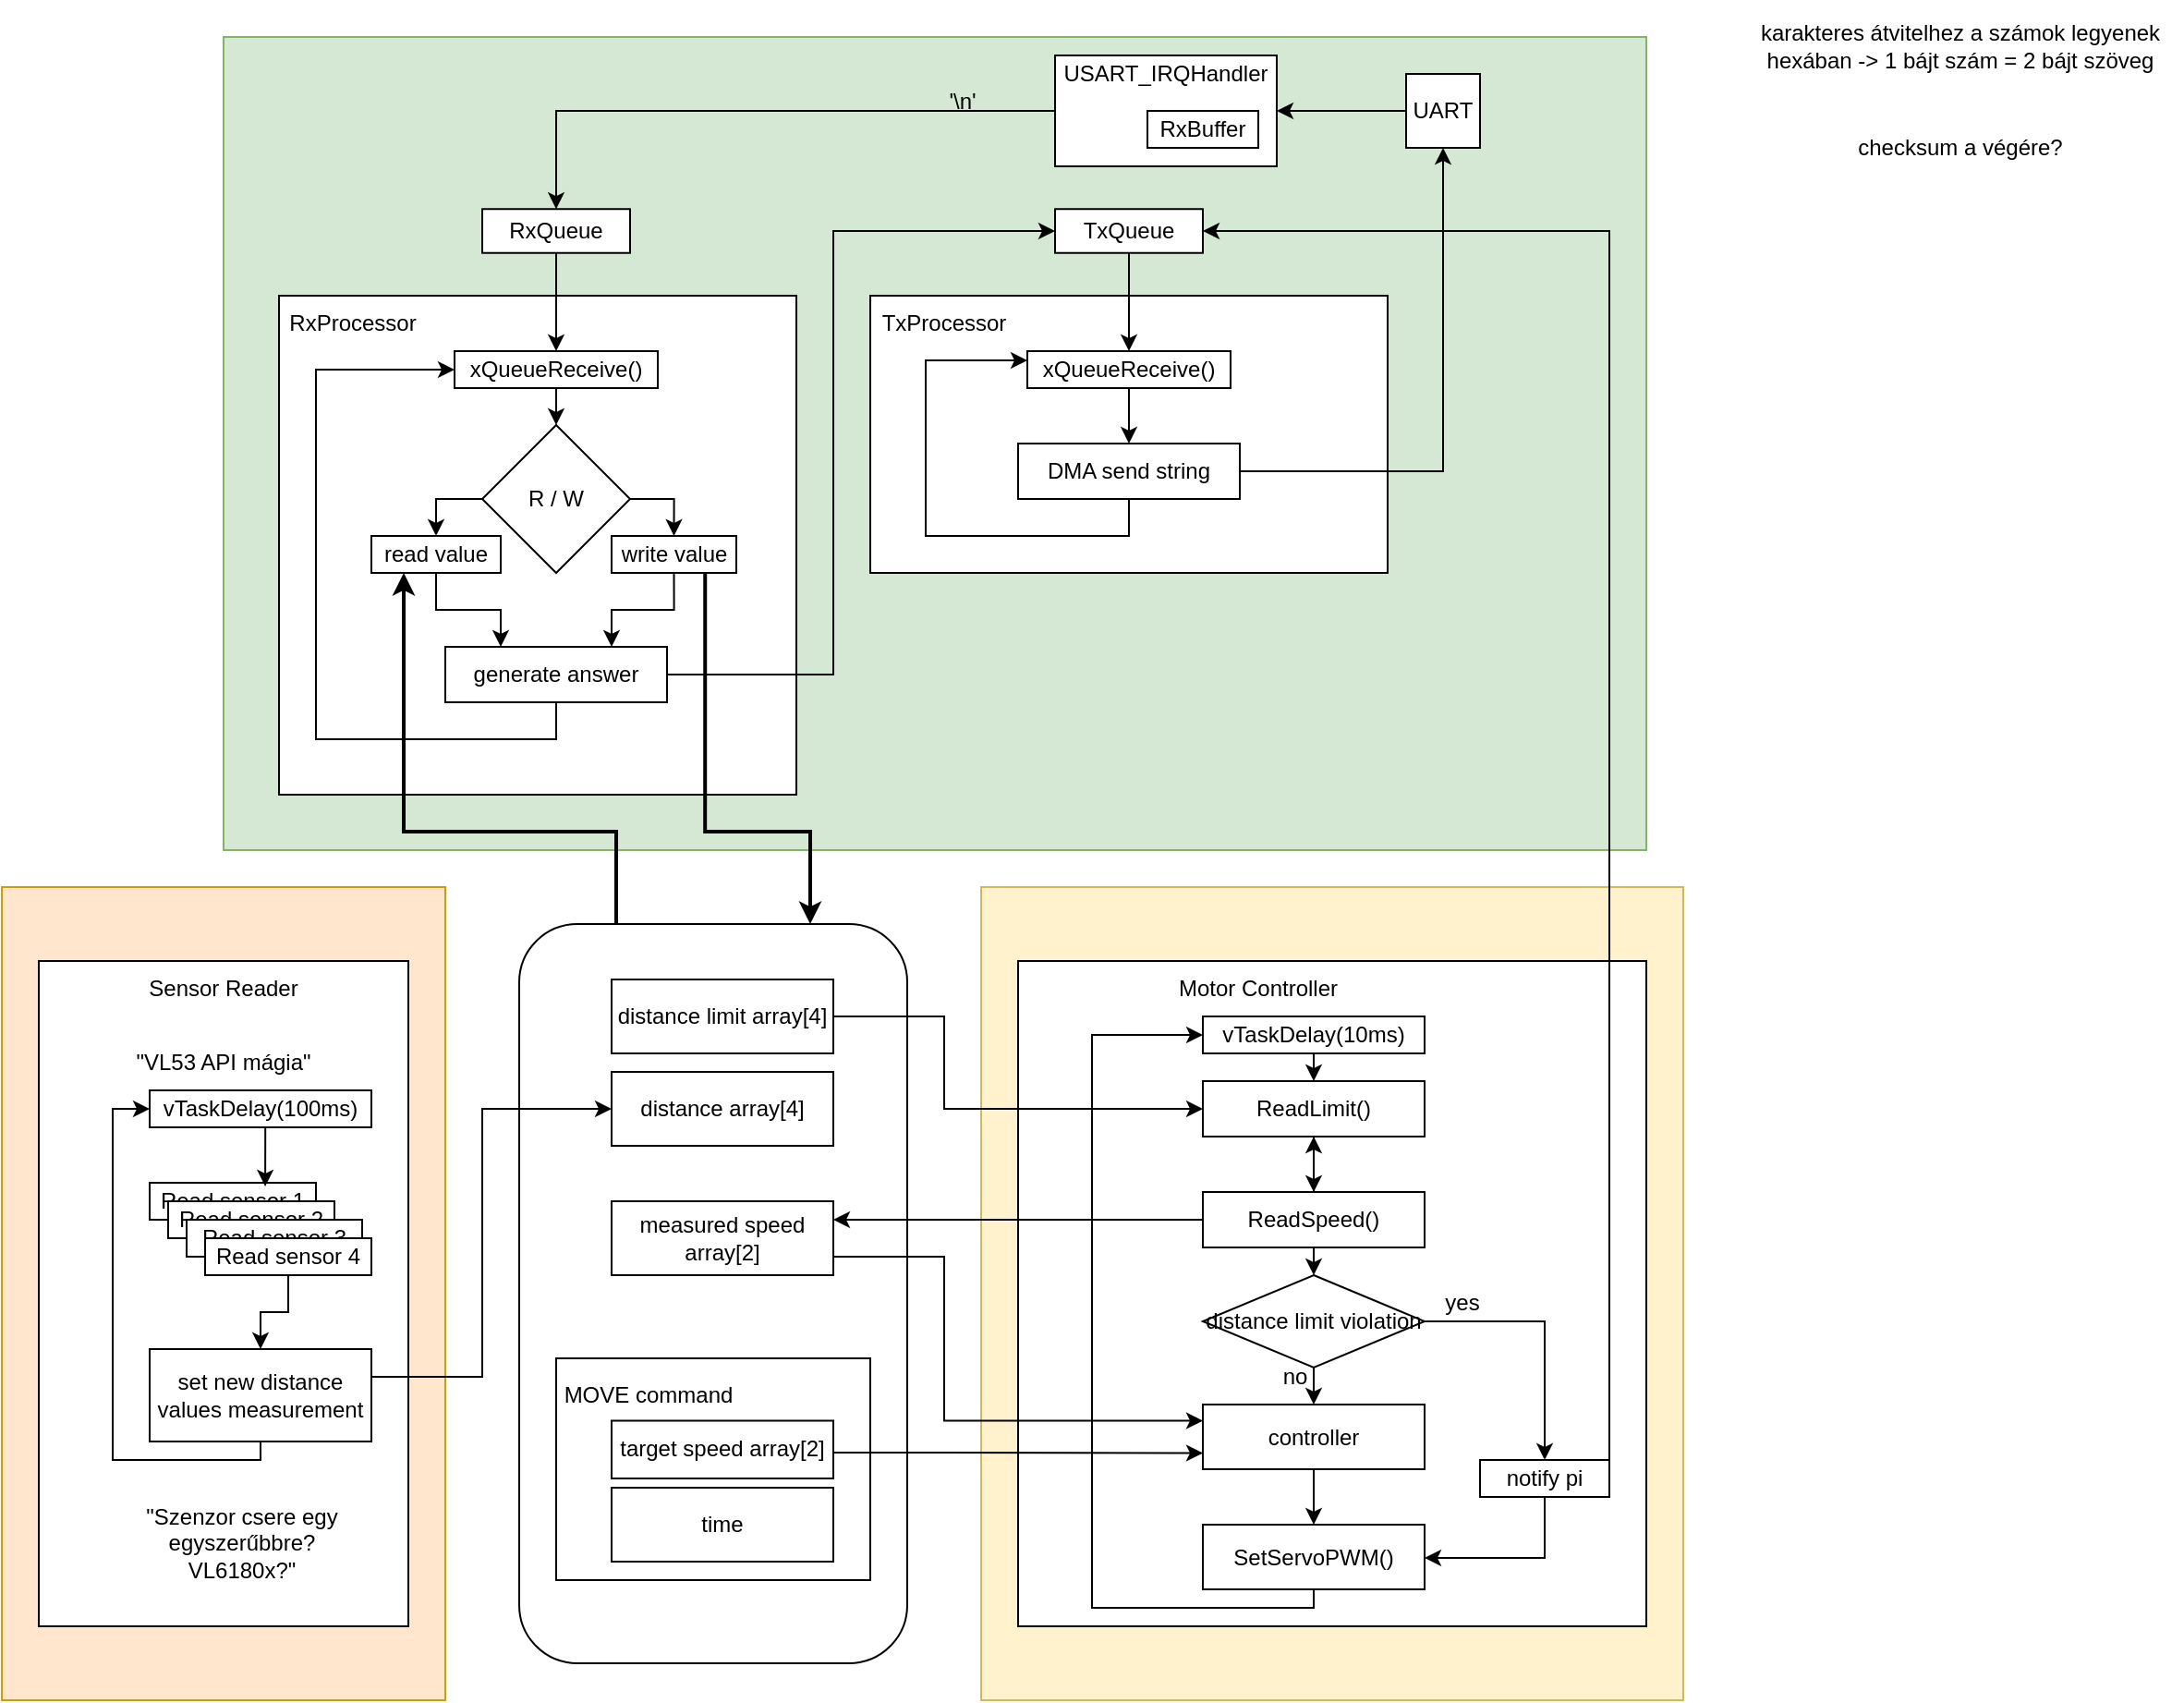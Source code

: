 <mxfile version="22.0.3" type="device">
  <diagram name="Page-1" id="1n13zg6C0ZVKtAoltWwU">
    <mxGraphModel dx="1430" dy="860" grid="1" gridSize="10" guides="1" tooltips="1" connect="1" arrows="1" fold="1" page="1" pageScale="1" pageWidth="850" pageHeight="1100" math="0" shadow="0">
      <root>
        <mxCell id="0" />
        <mxCell id="1" parent="0" />
        <mxCell id="lKQ-K-jLOuagN1vIVgvl-43" value="" style="rounded=0;whiteSpace=wrap;html=1;fillColor=#fff2cc;strokeColor=#d6b656;" parent="1" vertex="1">
          <mxGeometry x="830" y="560" width="380" height="440" as="geometry" />
        </mxCell>
        <mxCell id="jMCKYLKOf34k-Qqu3dMN-1" value="" style="rounded=0;whiteSpace=wrap;html=1;fillColor=#d5e8d4;strokeColor=#82b366;" parent="1" vertex="1">
          <mxGeometry x="420" y="100" width="770" height="440" as="geometry" />
        </mxCell>
        <mxCell id="osExwpDiNaJcnEhwoJK3-43" value="" style="rounded=0;whiteSpace=wrap;html=1;fillColor=#ffe6cc;strokeColor=#d79b00;" parent="1" vertex="1">
          <mxGeometry x="300" y="560" width="240" height="440" as="geometry" />
        </mxCell>
        <mxCell id="lKQ-K-jLOuagN1vIVgvl-52" style="edgeStyle=orthogonalEdgeStyle;rounded=0;orthogonalLoop=1;jettySize=auto;html=1;exitX=0;exitY=0.5;exitDx=0;exitDy=0;entryX=1;entryY=0.5;entryDx=0;entryDy=0;" parent="1" source="qCLlE8huGPxuzv83Q3RM-1" target="lKQ-K-jLOuagN1vIVgvl-51" edge="1">
          <mxGeometry relative="1" as="geometry" />
        </mxCell>
        <mxCell id="qCLlE8huGPxuzv83Q3RM-1" value="UART" style="rounded=0;whiteSpace=wrap;html=1;" parent="1" vertex="1">
          <mxGeometry x="1060" y="120" width="40" height="40" as="geometry" />
        </mxCell>
        <mxCell id="ML02YGGaZOUxn2QXKXOb-63" style="edgeStyle=orthogonalEdgeStyle;rounded=0;orthogonalLoop=1;jettySize=auto;html=1;exitX=0.5;exitY=1;exitDx=0;exitDy=0;entryX=0.5;entryY=0;entryDx=0;entryDy=0;" parent="1" edge="1">
          <mxGeometry relative="1" as="geometry">
            <mxPoint x="460" y="-100" as="targetPoint" />
          </mxGeometry>
        </mxCell>
        <mxCell id="ML02YGGaZOUxn2QXKXOb-17" value="" style="rounded=0;whiteSpace=wrap;html=1;" parent="1" vertex="1">
          <mxGeometry x="320" y="600" width="200" height="360" as="geometry" />
        </mxCell>
        <mxCell id="ML02YGGaZOUxn2QXKXOb-18" value="Sensor Reader" style="text;html=1;strokeColor=none;fillColor=none;align=center;verticalAlign=middle;whiteSpace=wrap;rounded=0;" parent="1" vertex="1">
          <mxGeometry x="370" y="600" width="100" height="30" as="geometry" />
        </mxCell>
        <mxCell id="ML02YGGaZOUxn2QXKXOb-19" value="" style="rounded=0;whiteSpace=wrap;html=1;" parent="1" vertex="1">
          <mxGeometry x="850" y="600" width="340" height="360" as="geometry" />
        </mxCell>
        <mxCell id="ML02YGGaZOUxn2QXKXOb-20" value="Motor Controller" style="text;html=1;strokeColor=none;fillColor=none;align=center;verticalAlign=middle;whiteSpace=wrap;rounded=0;" parent="1" vertex="1">
          <mxGeometry x="930" y="600" width="100" height="30" as="geometry" />
        </mxCell>
        <mxCell id="ML02YGGaZOUxn2QXKXOb-21" value="&quot;VL53 API mágia&quot;" style="text;html=1;strokeColor=none;fillColor=none;align=center;verticalAlign=middle;whiteSpace=wrap;rounded=0;" parent="1" vertex="1">
          <mxGeometry x="370" y="640" width="100" height="30" as="geometry" />
        </mxCell>
        <mxCell id="ML02YGGaZOUxn2QXKXOb-22" value="vTaskDelay(100ms)" style="rounded=0;whiteSpace=wrap;html=1;" parent="1" vertex="1">
          <mxGeometry x="380" y="670" width="120" height="20" as="geometry" />
        </mxCell>
        <mxCell id="ML02YGGaZOUxn2QXKXOb-23" value="Read sensor 1" style="rounded=0;whiteSpace=wrap;html=1;" parent="1" vertex="1">
          <mxGeometry x="380" y="720" width="90" height="20" as="geometry" />
        </mxCell>
        <mxCell id="ML02YGGaZOUxn2QXKXOb-24" value="Read sensor 2" style="rounded=0;whiteSpace=wrap;html=1;" parent="1" vertex="1">
          <mxGeometry x="390" y="730" width="90" height="20" as="geometry" />
        </mxCell>
        <mxCell id="ML02YGGaZOUxn2QXKXOb-25" value="Read sensor 3" style="rounded=0;whiteSpace=wrap;html=1;" parent="1" vertex="1">
          <mxGeometry x="400" y="740" width="95" height="20" as="geometry" />
        </mxCell>
        <mxCell id="ML02YGGaZOUxn2QXKXOb-33" style="edgeStyle=orthogonalEdgeStyle;rounded=0;orthogonalLoop=1;jettySize=auto;html=1;exitX=0.5;exitY=1;exitDx=0;exitDy=0;entryX=0.5;entryY=0;entryDx=0;entryDy=0;" parent="1" source="ML02YGGaZOUxn2QXKXOb-26" target="ML02YGGaZOUxn2QXKXOb-32" edge="1">
          <mxGeometry relative="1" as="geometry" />
        </mxCell>
        <mxCell id="ML02YGGaZOUxn2QXKXOb-26" value="Read sensor 4" style="rounded=0;whiteSpace=wrap;html=1;" parent="1" vertex="1">
          <mxGeometry x="410" y="750" width="90" height="20" as="geometry" />
        </mxCell>
        <mxCell id="ML02YGGaZOUxn2QXKXOb-27" style="edgeStyle=orthogonalEdgeStyle;rounded=0;orthogonalLoop=1;jettySize=auto;html=1;exitX=0.5;exitY=1;exitDx=0;exitDy=0;entryX=0.695;entryY=0.098;entryDx=0;entryDy=0;entryPerimeter=0;" parent="1" source="ML02YGGaZOUxn2QXKXOb-22" target="ML02YGGaZOUxn2QXKXOb-23" edge="1">
          <mxGeometry relative="1" as="geometry" />
        </mxCell>
        <mxCell id="ML02YGGaZOUxn2QXKXOb-30" value="" style="rounded=1;whiteSpace=wrap;html=1;" parent="1" vertex="1">
          <mxGeometry x="580" y="580" width="210" height="400" as="geometry" />
        </mxCell>
        <mxCell id="ML02YGGaZOUxn2QXKXOb-34" style="edgeStyle=orthogonalEdgeStyle;rounded=0;orthogonalLoop=1;jettySize=auto;html=1;entryX=0;entryY=0.5;entryDx=0;entryDy=0;" parent="1" source="ML02YGGaZOUxn2QXKXOb-32" target="ML02YGGaZOUxn2QXKXOb-22" edge="1">
          <mxGeometry relative="1" as="geometry">
            <Array as="points">
              <mxPoint x="440" y="870" />
              <mxPoint x="360" y="870" />
              <mxPoint x="360" y="680" />
            </Array>
          </mxGeometry>
        </mxCell>
        <mxCell id="ML02YGGaZOUxn2QXKXOb-36" style="edgeStyle=orthogonalEdgeStyle;rounded=0;orthogonalLoop=1;jettySize=auto;html=1;entryX=0;entryY=0.5;entryDx=0;entryDy=0;" parent="1" source="ML02YGGaZOUxn2QXKXOb-32" target="ML02YGGaZOUxn2QXKXOb-35" edge="1">
          <mxGeometry relative="1" as="geometry">
            <Array as="points">
              <mxPoint x="560" y="825" />
              <mxPoint x="560" y="680" />
            </Array>
          </mxGeometry>
        </mxCell>
        <mxCell id="ML02YGGaZOUxn2QXKXOb-32" value="set new distance values measurement" style="rounded=0;whiteSpace=wrap;html=1;" parent="1" vertex="1">
          <mxGeometry x="380" y="810" width="120" height="50" as="geometry" />
        </mxCell>
        <mxCell id="ML02YGGaZOUxn2QXKXOb-35" value="distance array[4]" style="rounded=0;whiteSpace=wrap;html=1;" parent="1" vertex="1">
          <mxGeometry x="630" y="660" width="120" height="40" as="geometry" />
        </mxCell>
        <mxCell id="lKQ-K-jLOuagN1vIVgvl-41" style="edgeStyle=orthogonalEdgeStyle;rounded=0;orthogonalLoop=1;jettySize=auto;html=1;exitX=1;exitY=0.75;exitDx=0;exitDy=0;entryX=0;entryY=0.25;entryDx=0;entryDy=0;" parent="1" source="ML02YGGaZOUxn2QXKXOb-41" target="ML02YGGaZOUxn2QXKXOb-45" edge="1">
          <mxGeometry relative="1" as="geometry">
            <Array as="points">
              <mxPoint x="810" y="760" />
              <mxPoint x="810" y="849" />
            </Array>
          </mxGeometry>
        </mxCell>
        <mxCell id="ML02YGGaZOUxn2QXKXOb-41" value="measured speed array[2]" style="rounded=0;whiteSpace=wrap;html=1;" parent="1" vertex="1">
          <mxGeometry x="630" y="730" width="120" height="40" as="geometry" />
        </mxCell>
        <mxCell id="osExwpDiNaJcnEhwoJK3-14" style="edgeStyle=orthogonalEdgeStyle;rounded=0;orthogonalLoop=1;jettySize=auto;html=1;exitX=0.5;exitY=1;exitDx=0;exitDy=0;entryX=0.5;entryY=0;entryDx=0;entryDy=0;" parent="1" source="ML02YGGaZOUxn2QXKXOb-42" target="ML02YGGaZOUxn2QXKXOb-49" edge="1">
          <mxGeometry relative="1" as="geometry" />
        </mxCell>
        <mxCell id="ML02YGGaZOUxn2QXKXOb-42" value="vTaskDelay(10ms)" style="rounded=0;whiteSpace=wrap;html=1;" parent="1" vertex="1">
          <mxGeometry x="950" y="630" width="120" height="20" as="geometry" />
        </mxCell>
        <mxCell id="ML02YGGaZOUxn2QXKXOb-44" value="&quot;Szenzor csere egy egyszerűbbre?&lt;br&gt;VL6180x?&quot;" style="text;html=1;strokeColor=none;fillColor=none;align=center;verticalAlign=middle;whiteSpace=wrap;rounded=0;" parent="1" vertex="1">
          <mxGeometry x="370" y="890" width="120" height="50" as="geometry" />
        </mxCell>
        <mxCell id="ML02YGGaZOUxn2QXKXOb-58" style="edgeStyle=orthogonalEdgeStyle;rounded=0;orthogonalLoop=1;jettySize=auto;html=1;entryX=0.5;entryY=0;entryDx=0;entryDy=0;" parent="1" source="ML02YGGaZOUxn2QXKXOb-45" target="ML02YGGaZOUxn2QXKXOb-57" edge="1">
          <mxGeometry relative="1" as="geometry" />
        </mxCell>
        <mxCell id="ML02YGGaZOUxn2QXKXOb-45" value="controller" style="rounded=0;whiteSpace=wrap;html=1;" parent="1" vertex="1">
          <mxGeometry x="950" y="840" width="120" height="35" as="geometry" />
        </mxCell>
        <mxCell id="osExwpDiNaJcnEhwoJK3-32" style="edgeStyle=orthogonalEdgeStyle;rounded=0;orthogonalLoop=1;jettySize=auto;html=1;exitX=0.5;exitY=1;exitDx=0;exitDy=0;entryX=0.5;entryY=0;entryDx=0;entryDy=0;" parent="1" source="ML02YGGaZOUxn2QXKXOb-49" target="osExwpDiNaJcnEhwoJK3-11" edge="1">
          <mxGeometry relative="1" as="geometry" />
        </mxCell>
        <mxCell id="ML02YGGaZOUxn2QXKXOb-49" value="ReadLimit()" style="rounded=0;whiteSpace=wrap;html=1;" parent="1" vertex="1">
          <mxGeometry x="950" y="665" width="120" height="30" as="geometry" />
        </mxCell>
        <mxCell id="lKQ-K-jLOuagN1vIVgvl-58" style="edgeStyle=orthogonalEdgeStyle;rounded=0;orthogonalLoop=1;jettySize=auto;html=1;exitX=0.5;exitY=1;exitDx=0;exitDy=0;entryX=0;entryY=0.5;entryDx=0;entryDy=0;" parent="1" source="ML02YGGaZOUxn2QXKXOb-57" target="ML02YGGaZOUxn2QXKXOb-42" edge="1">
          <mxGeometry relative="1" as="geometry">
            <Array as="points">
              <mxPoint x="1010" y="950" />
              <mxPoint x="890" y="950" />
              <mxPoint x="890" y="640" />
            </Array>
          </mxGeometry>
        </mxCell>
        <mxCell id="ML02YGGaZOUxn2QXKXOb-57" value="SetServoPWM()" style="rounded=0;whiteSpace=wrap;html=1;" parent="1" vertex="1">
          <mxGeometry x="950" y="905" width="120" height="35" as="geometry" />
        </mxCell>
        <mxCell id="ML02YGGaZOUxn2QXKXOb-60" style="edgeStyle=orthogonalEdgeStyle;rounded=0;orthogonalLoop=1;jettySize=auto;html=1;exitX=0.5;exitY=1;exitDx=0;exitDy=0;" parent="1" edge="1">
          <mxGeometry relative="1" as="geometry">
            <mxPoint x="810" y="240" as="sourcePoint" />
            <mxPoint x="810" y="240" as="targetPoint" />
          </mxGeometry>
        </mxCell>
        <mxCell id="osExwpDiNaJcnEhwoJK3-5" value="" style="rounded=0;whiteSpace=wrap;html=1;" parent="1" vertex="1">
          <mxGeometry x="600" y="815" width="170" height="120" as="geometry" />
        </mxCell>
        <mxCell id="osExwpDiNaJcnEhwoJK3-30" style="edgeStyle=orthogonalEdgeStyle;rounded=0;orthogonalLoop=1;jettySize=auto;html=1;exitX=1;exitY=0.5;exitDx=0;exitDy=0;entryX=0;entryY=0.75;entryDx=0;entryDy=0;" parent="1" source="ML02YGGaZOUxn2QXKXOb-46" target="ML02YGGaZOUxn2QXKXOb-45" edge="1">
          <mxGeometry relative="1" as="geometry">
            <Array as="points">
              <mxPoint x="750" y="866" />
              <mxPoint x="810" y="866" />
            </Array>
          </mxGeometry>
        </mxCell>
        <mxCell id="ML02YGGaZOUxn2QXKXOb-46" value="target speed array[2]" style="rounded=0;whiteSpace=wrap;html=1;" parent="1" vertex="1">
          <mxGeometry x="630" y="848.75" width="120" height="31.25" as="geometry" />
        </mxCell>
        <mxCell id="osExwpDiNaJcnEhwoJK3-6" value="MOVE command" style="text;html=1;strokeColor=none;fillColor=none;align=center;verticalAlign=middle;whiteSpace=wrap;rounded=0;" parent="1" vertex="1">
          <mxGeometry x="600" y="825" width="100" height="20" as="geometry" />
        </mxCell>
        <mxCell id="osExwpDiNaJcnEhwoJK3-7" value="time" style="rounded=0;whiteSpace=wrap;html=1;" parent="1" vertex="1">
          <mxGeometry x="630" y="885" width="120" height="40" as="geometry" />
        </mxCell>
        <mxCell id="osExwpDiNaJcnEhwoJK3-29" style="edgeStyle=orthogonalEdgeStyle;rounded=0;orthogonalLoop=1;jettySize=auto;html=1;entryX=1;entryY=0.25;entryDx=0;entryDy=0;" parent="1" source="osExwpDiNaJcnEhwoJK3-11" target="ML02YGGaZOUxn2QXKXOb-41" edge="1">
          <mxGeometry relative="1" as="geometry">
            <Array as="points">
              <mxPoint x="780" y="740" />
              <mxPoint x="780" y="740" />
            </Array>
          </mxGeometry>
        </mxCell>
        <mxCell id="osExwpDiNaJcnEhwoJK3-33" style="edgeStyle=orthogonalEdgeStyle;rounded=0;orthogonalLoop=1;jettySize=auto;html=1;exitX=0.5;exitY=1;exitDx=0;exitDy=0;entryX=0.5;entryY=0;entryDx=0;entryDy=0;" parent="1" source="osExwpDiNaJcnEhwoJK3-11" target="osExwpDiNaJcnEhwoJK3-16" edge="1">
          <mxGeometry relative="1" as="geometry" />
        </mxCell>
        <mxCell id="osExwpDiNaJcnEhwoJK3-44" value="" style="edgeStyle=orthogonalEdgeStyle;rounded=0;orthogonalLoop=1;jettySize=auto;html=1;" parent="1" source="osExwpDiNaJcnEhwoJK3-11" target="ML02YGGaZOUxn2QXKXOb-49" edge="1">
          <mxGeometry relative="1" as="geometry" />
        </mxCell>
        <mxCell id="osExwpDiNaJcnEhwoJK3-11" value="ReadSpeed()" style="rounded=0;whiteSpace=wrap;html=1;" parent="1" vertex="1">
          <mxGeometry x="950" y="725" width="120" height="30" as="geometry" />
        </mxCell>
        <mxCell id="osExwpDiNaJcnEhwoJK3-15" style="edgeStyle=orthogonalEdgeStyle;rounded=0;orthogonalLoop=1;jettySize=auto;html=1;exitX=1;exitY=0.5;exitDx=0;exitDy=0;entryX=0;entryY=0.5;entryDx=0;entryDy=0;" parent="1" source="osExwpDiNaJcnEhwoJK3-12" target="ML02YGGaZOUxn2QXKXOb-49" edge="1">
          <mxGeometry relative="1" as="geometry">
            <Array as="points">
              <mxPoint x="810" y="630" />
              <mxPoint x="810" y="680" />
            </Array>
          </mxGeometry>
        </mxCell>
        <mxCell id="osExwpDiNaJcnEhwoJK3-12" value="distance limit array[4]" style="rounded=0;whiteSpace=wrap;html=1;" parent="1" vertex="1">
          <mxGeometry x="630" y="610" width="120" height="40" as="geometry" />
        </mxCell>
        <mxCell id="osExwpDiNaJcnEhwoJK3-38" style="edgeStyle=orthogonalEdgeStyle;rounded=0;orthogonalLoop=1;jettySize=auto;html=1;exitX=1;exitY=0.5;exitDx=0;exitDy=0;entryX=0.5;entryY=0;entryDx=0;entryDy=0;" parent="1" source="osExwpDiNaJcnEhwoJK3-16" target="osExwpDiNaJcnEhwoJK3-17" edge="1">
          <mxGeometry relative="1" as="geometry" />
        </mxCell>
        <mxCell id="osExwpDiNaJcnEhwoJK3-40" style="edgeStyle=orthogonalEdgeStyle;rounded=0;orthogonalLoop=1;jettySize=auto;html=1;exitX=0.5;exitY=1;exitDx=0;exitDy=0;entryX=0.5;entryY=0;entryDx=0;entryDy=0;" parent="1" source="osExwpDiNaJcnEhwoJK3-16" target="ML02YGGaZOUxn2QXKXOb-45" edge="1">
          <mxGeometry relative="1" as="geometry" />
        </mxCell>
        <mxCell id="osExwpDiNaJcnEhwoJK3-16" value="distance limit violation" style="rhombus;whiteSpace=wrap;html=1;" parent="1" vertex="1">
          <mxGeometry x="950" y="770" width="120" height="50" as="geometry" />
        </mxCell>
        <mxCell id="osExwpDiNaJcnEhwoJK3-39" style="edgeStyle=orthogonalEdgeStyle;rounded=0;orthogonalLoop=1;jettySize=auto;html=1;entryX=1;entryY=0.5;entryDx=0;entryDy=0;" parent="1" source="osExwpDiNaJcnEhwoJK3-17" target="ML02YGGaZOUxn2QXKXOb-57" edge="1">
          <mxGeometry relative="1" as="geometry">
            <Array as="points">
              <mxPoint x="1135" y="923" />
              <mxPoint x="1070" y="923" />
            </Array>
          </mxGeometry>
        </mxCell>
        <mxCell id="lKQ-K-jLOuagN1vIVgvl-42" style="edgeStyle=orthogonalEdgeStyle;rounded=0;orthogonalLoop=1;jettySize=auto;html=1;exitX=1;exitY=0.5;exitDx=0;exitDy=0;entryX=1;entryY=0.5;entryDx=0;entryDy=0;" parent="1" source="osExwpDiNaJcnEhwoJK3-17" target="lKQ-K-jLOuagN1vIVgvl-1" edge="1">
          <mxGeometry relative="1" as="geometry">
            <Array as="points">
              <mxPoint x="1170" y="880" />
              <mxPoint x="1170" y="205" />
            </Array>
          </mxGeometry>
        </mxCell>
        <mxCell id="osExwpDiNaJcnEhwoJK3-17" value="notify pi" style="rounded=0;whiteSpace=wrap;html=1;" parent="1" vertex="1">
          <mxGeometry x="1100" y="870" width="70" height="20" as="geometry" />
        </mxCell>
        <mxCell id="osExwpDiNaJcnEhwoJK3-19" value="yes" style="text;html=1;strokeColor=none;fillColor=none;align=center;verticalAlign=middle;whiteSpace=wrap;rounded=0;" parent="1" vertex="1">
          <mxGeometry x="1067.5" y="780" width="45" height="10" as="geometry" />
        </mxCell>
        <mxCell id="osExwpDiNaJcnEhwoJK3-25" value="no" style="text;html=1;strokeColor=none;fillColor=none;align=center;verticalAlign=middle;whiteSpace=wrap;rounded=0;" parent="1" vertex="1">
          <mxGeometry x="980" y="815" width="40" height="20" as="geometry" />
        </mxCell>
        <mxCell id="lKQ-K-jLOuagN1vIVgvl-1" value="TxQueue" style="rounded=0;whiteSpace=wrap;html=1;" parent="1" vertex="1">
          <mxGeometry x="870" y="193.12" width="80" height="23.75" as="geometry" />
        </mxCell>
        <mxCell id="lKQ-K-jLOuagN1vIVgvl-2" value="RxQueue" style="rounded=0;whiteSpace=wrap;html=1;" parent="1" vertex="1">
          <mxGeometry x="560" y="193.12" width="80" height="23.75" as="geometry" />
        </mxCell>
        <mxCell id="lKQ-K-jLOuagN1vIVgvl-8" value="" style="rounded=0;whiteSpace=wrap;html=1;" parent="1" vertex="1">
          <mxGeometry x="450" y="240" width="280" height="270" as="geometry" />
        </mxCell>
        <mxCell id="lKQ-K-jLOuagN1vIVgvl-10" value="RxProcessor" style="text;html=1;strokeColor=none;fillColor=none;align=center;verticalAlign=middle;whiteSpace=wrap;rounded=0;" parent="1" vertex="1">
          <mxGeometry x="450" y="240" width="80" height="30" as="geometry" />
        </mxCell>
        <mxCell id="lKQ-K-jLOuagN1vIVgvl-11" value="" style="rounded=0;whiteSpace=wrap;html=1;" parent="1" vertex="1">
          <mxGeometry x="770" y="240" width="280" height="150" as="geometry" />
        </mxCell>
        <mxCell id="lKQ-K-jLOuagN1vIVgvl-12" value="TxProcessor" style="text;html=1;strokeColor=none;fillColor=none;align=center;verticalAlign=middle;whiteSpace=wrap;rounded=0;" parent="1" vertex="1">
          <mxGeometry x="770" y="240" width="80" height="30" as="geometry" />
        </mxCell>
        <mxCell id="lKQ-K-jLOuagN1vIVgvl-19" style="edgeStyle=orthogonalEdgeStyle;rounded=0;orthogonalLoop=1;jettySize=auto;html=1;exitX=0.5;exitY=1;exitDx=0;exitDy=0;entryX=0.5;entryY=0;entryDx=0;entryDy=0;" parent="1" source="lKQ-K-jLOuagN1vIVgvl-14" target="lKQ-K-jLOuagN1vIVgvl-22" edge="1">
          <mxGeometry relative="1" as="geometry">
            <mxPoint x="600" y="320" as="targetPoint" />
          </mxGeometry>
        </mxCell>
        <mxCell id="lKQ-K-jLOuagN1vIVgvl-14" value="xQueueReceive()" style="rounded=0;whiteSpace=wrap;html=1;" parent="1" vertex="1">
          <mxGeometry x="545" y="270" width="110" height="20" as="geometry" />
        </mxCell>
        <mxCell id="lKQ-K-jLOuagN1vIVgvl-39" style="edgeStyle=orthogonalEdgeStyle;rounded=0;orthogonalLoop=1;jettySize=auto;html=1;exitX=0.5;exitY=1;exitDx=0;exitDy=0;entryX=0.5;entryY=0;entryDx=0;entryDy=0;" parent="1" source="lKQ-K-jLOuagN1vIVgvl-16" target="lKQ-K-jLOuagN1vIVgvl-38" edge="1">
          <mxGeometry relative="1" as="geometry" />
        </mxCell>
        <mxCell id="lKQ-K-jLOuagN1vIVgvl-16" value="xQueueReceive()" style="rounded=0;whiteSpace=wrap;html=1;" parent="1" vertex="1">
          <mxGeometry x="855" y="270" width="110" height="20" as="geometry" />
        </mxCell>
        <mxCell id="lKQ-K-jLOuagN1vIVgvl-17" style="edgeStyle=orthogonalEdgeStyle;rounded=0;orthogonalLoop=1;jettySize=auto;html=1;exitX=0.5;exitY=1;exitDx=0;exitDy=0;entryX=0.5;entryY=0;entryDx=0;entryDy=0;" parent="1" source="lKQ-K-jLOuagN1vIVgvl-1" target="lKQ-K-jLOuagN1vIVgvl-16" edge="1">
          <mxGeometry relative="1" as="geometry" />
        </mxCell>
        <mxCell id="lKQ-K-jLOuagN1vIVgvl-15" style="edgeStyle=orthogonalEdgeStyle;rounded=0;orthogonalLoop=1;jettySize=auto;html=1;exitX=0.5;exitY=1;exitDx=0;exitDy=0;entryX=0.5;entryY=0;entryDx=0;entryDy=0;" parent="1" source="lKQ-K-jLOuagN1vIVgvl-2" target="lKQ-K-jLOuagN1vIVgvl-14" edge="1">
          <mxGeometry relative="1" as="geometry" />
        </mxCell>
        <mxCell id="lKQ-K-jLOuagN1vIVgvl-32" style="edgeStyle=orthogonalEdgeStyle;rounded=0;orthogonalLoop=1;jettySize=auto;html=1;exitX=0.5;exitY=1;exitDx=0;exitDy=0;entryX=0.25;entryY=0;entryDx=0;entryDy=0;" parent="1" source="lKQ-K-jLOuagN1vIVgvl-21" target="lKQ-K-jLOuagN1vIVgvl-31" edge="1">
          <mxGeometry relative="1" as="geometry" />
        </mxCell>
        <mxCell id="lKQ-K-jLOuagN1vIVgvl-36" style="edgeStyle=orthogonalEdgeStyle;rounded=0;orthogonalLoop=1;jettySize=auto;html=1;exitX=0.25;exitY=1;exitDx=0;exitDy=0;entryX=0.25;entryY=0;entryDx=0;entryDy=0;strokeWidth=2;startArrow=classic;startFill=1;endArrow=none;endFill=0;" parent="1" source="lKQ-K-jLOuagN1vIVgvl-21" target="ML02YGGaZOUxn2QXKXOb-30" edge="1">
          <mxGeometry relative="1" as="geometry">
            <Array as="points">
              <mxPoint x="518" y="530" />
              <mxPoint x="633" y="530" />
            </Array>
          </mxGeometry>
        </mxCell>
        <mxCell id="lKQ-K-jLOuagN1vIVgvl-21" value="read value" style="rounded=0;whiteSpace=wrap;html=1;" parent="1" vertex="1">
          <mxGeometry x="500" y="370" width="70" height="20" as="geometry" />
        </mxCell>
        <mxCell id="lKQ-K-jLOuagN1vIVgvl-25" style="edgeStyle=orthogonalEdgeStyle;rounded=0;orthogonalLoop=1;jettySize=auto;html=1;exitX=0;exitY=0.5;exitDx=0;exitDy=0;entryX=0.5;entryY=0;entryDx=0;entryDy=0;" parent="1" source="lKQ-K-jLOuagN1vIVgvl-22" target="lKQ-K-jLOuagN1vIVgvl-21" edge="1">
          <mxGeometry relative="1" as="geometry" />
        </mxCell>
        <mxCell id="lKQ-K-jLOuagN1vIVgvl-27" style="edgeStyle=orthogonalEdgeStyle;rounded=0;orthogonalLoop=1;jettySize=auto;html=1;exitX=1;exitY=0.5;exitDx=0;exitDy=0;entryX=0.5;entryY=0;entryDx=0;entryDy=0;" parent="1" source="lKQ-K-jLOuagN1vIVgvl-22" target="lKQ-K-jLOuagN1vIVgvl-23" edge="1">
          <mxGeometry relative="1" as="geometry" />
        </mxCell>
        <mxCell id="lKQ-K-jLOuagN1vIVgvl-22" value="R / W" style="rhombus;whiteSpace=wrap;html=1;" parent="1" vertex="1">
          <mxGeometry x="560" y="310" width="80" height="80" as="geometry" />
        </mxCell>
        <mxCell id="lKQ-K-jLOuagN1vIVgvl-33" style="edgeStyle=orthogonalEdgeStyle;rounded=0;orthogonalLoop=1;jettySize=auto;html=1;exitX=0.5;exitY=1;exitDx=0;exitDy=0;entryX=0.75;entryY=0;entryDx=0;entryDy=0;" parent="1" source="lKQ-K-jLOuagN1vIVgvl-23" target="lKQ-K-jLOuagN1vIVgvl-31" edge="1">
          <mxGeometry relative="1" as="geometry" />
        </mxCell>
        <mxCell id="VFQDM3M6O5aq4uQrNtk0-1" style="edgeStyle=orthogonalEdgeStyle;rounded=0;orthogonalLoop=1;jettySize=auto;html=1;exitX=0.75;exitY=1;exitDx=0;exitDy=0;entryX=0.75;entryY=0;entryDx=0;entryDy=0;strokeWidth=2;" parent="1" source="lKQ-K-jLOuagN1vIVgvl-23" target="ML02YGGaZOUxn2QXKXOb-30" edge="1">
          <mxGeometry relative="1" as="geometry">
            <Array as="points">
              <mxPoint x="681" y="530" />
              <mxPoint x="738" y="530" />
            </Array>
          </mxGeometry>
        </mxCell>
        <mxCell id="lKQ-K-jLOuagN1vIVgvl-23" value="write value" style="rounded=0;whiteSpace=wrap;html=1;" parent="1" vertex="1">
          <mxGeometry x="630" y="370" width="67.5" height="20" as="geometry" />
        </mxCell>
        <mxCell id="lKQ-K-jLOuagN1vIVgvl-34" style="edgeStyle=orthogonalEdgeStyle;rounded=0;orthogonalLoop=1;jettySize=auto;html=1;exitX=0.5;exitY=1;exitDx=0;exitDy=0;entryX=0;entryY=0.5;entryDx=0;entryDy=0;" parent="1" source="lKQ-K-jLOuagN1vIVgvl-31" target="lKQ-K-jLOuagN1vIVgvl-14" edge="1">
          <mxGeometry relative="1" as="geometry">
            <Array as="points">
              <mxPoint x="600" y="480" />
              <mxPoint x="470" y="480" />
              <mxPoint x="470" y="280" />
            </Array>
          </mxGeometry>
        </mxCell>
        <mxCell id="lKQ-K-jLOuagN1vIVgvl-35" style="edgeStyle=orthogonalEdgeStyle;rounded=0;orthogonalLoop=1;jettySize=auto;html=1;exitX=1;exitY=0.5;exitDx=0;exitDy=0;entryX=0;entryY=0.5;entryDx=0;entryDy=0;" parent="1" source="lKQ-K-jLOuagN1vIVgvl-31" target="lKQ-K-jLOuagN1vIVgvl-1" edge="1">
          <mxGeometry relative="1" as="geometry">
            <Array as="points">
              <mxPoint x="750" y="445" />
              <mxPoint x="750" y="205" />
            </Array>
          </mxGeometry>
        </mxCell>
        <mxCell id="lKQ-K-jLOuagN1vIVgvl-31" value="generate answer" style="rounded=0;whiteSpace=wrap;html=1;" parent="1" vertex="1">
          <mxGeometry x="540" y="430" width="120" height="30" as="geometry" />
        </mxCell>
        <mxCell id="lKQ-K-jLOuagN1vIVgvl-56" style="edgeStyle=orthogonalEdgeStyle;rounded=0;orthogonalLoop=1;jettySize=auto;html=1;exitX=0.5;exitY=1;exitDx=0;exitDy=0;entryX=0;entryY=0.25;entryDx=0;entryDy=0;" parent="1" source="lKQ-K-jLOuagN1vIVgvl-38" target="lKQ-K-jLOuagN1vIVgvl-16" edge="1">
          <mxGeometry relative="1" as="geometry">
            <Array as="points">
              <mxPoint x="910" y="370" />
              <mxPoint x="800" y="370" />
              <mxPoint x="800" y="275" />
            </Array>
          </mxGeometry>
        </mxCell>
        <mxCell id="lKQ-K-jLOuagN1vIVgvl-57" style="edgeStyle=orthogonalEdgeStyle;rounded=0;orthogonalLoop=1;jettySize=auto;html=1;exitX=1;exitY=0.5;exitDx=0;exitDy=0;entryX=0.5;entryY=1;entryDx=0;entryDy=0;" parent="1" source="lKQ-K-jLOuagN1vIVgvl-38" target="qCLlE8huGPxuzv83Q3RM-1" edge="1">
          <mxGeometry relative="1" as="geometry" />
        </mxCell>
        <mxCell id="lKQ-K-jLOuagN1vIVgvl-38" value="DMA send string" style="rounded=0;whiteSpace=wrap;html=1;" parent="1" vertex="1">
          <mxGeometry x="850" y="320" width="120" height="30" as="geometry" />
        </mxCell>
        <mxCell id="lKQ-K-jLOuagN1vIVgvl-54" style="edgeStyle=orthogonalEdgeStyle;rounded=0;orthogonalLoop=1;jettySize=auto;html=1;entryX=0.5;entryY=0;entryDx=0;entryDy=0;" parent="1" source="lKQ-K-jLOuagN1vIVgvl-51" target="lKQ-K-jLOuagN1vIVgvl-2" edge="1">
          <mxGeometry relative="1" as="geometry" />
        </mxCell>
        <mxCell id="lKQ-K-jLOuagN1vIVgvl-51" value="" style="rounded=0;whiteSpace=wrap;html=1;" parent="1" vertex="1">
          <mxGeometry x="870" y="110" width="120" height="60" as="geometry" />
        </mxCell>
        <mxCell id="qCLlE8huGPxuzv83Q3RM-9" value="RxBuffer" style="rounded=0;whiteSpace=wrap;html=1;" parent="1" vertex="1">
          <mxGeometry x="920" y="140" width="60" height="20" as="geometry" />
        </mxCell>
        <mxCell id="lKQ-K-jLOuagN1vIVgvl-53" value="USART_IRQHandler" style="text;html=1;strokeColor=none;fillColor=none;align=center;verticalAlign=middle;whiteSpace=wrap;rounded=0;" parent="1" vertex="1">
          <mxGeometry x="870" y="110" width="120" height="20" as="geometry" />
        </mxCell>
        <mxCell id="lKQ-K-jLOuagN1vIVgvl-55" value="&#39;\n&#39;" style="text;html=1;strokeColor=none;fillColor=none;align=center;verticalAlign=middle;whiteSpace=wrap;rounded=0;" parent="1" vertex="1">
          <mxGeometry x="790" y="130" width="60" height="10" as="geometry" />
        </mxCell>
        <mxCell id="VFQDM3M6O5aq4uQrNtk0-2" value="karakteres átvitelhez a számok legyenek hexában -&amp;gt; 1 bájt szám = 2 bájt szöveg" style="text;html=1;strokeColor=none;fillColor=none;align=center;verticalAlign=middle;whiteSpace=wrap;rounded=0;" parent="1" vertex="1">
          <mxGeometry x="1240" y="80" width="240" height="50" as="geometry" />
        </mxCell>
        <mxCell id="VFQDM3M6O5aq4uQrNtk0-3" value="checksum a végére?" style="text;html=1;strokeColor=none;fillColor=none;align=center;verticalAlign=middle;whiteSpace=wrap;rounded=0;" parent="1" vertex="1">
          <mxGeometry x="1240" y="140" width="240" height="40" as="geometry" />
        </mxCell>
      </root>
    </mxGraphModel>
  </diagram>
</mxfile>
